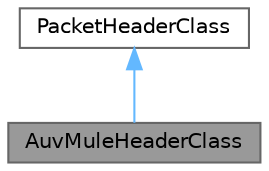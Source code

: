 digraph "AuvMuleHeaderClass"
{
 // LATEX_PDF_SIZE
  bgcolor="transparent";
  edge [fontname=Helvetica,fontsize=10,labelfontname=Helvetica,labelfontsize=10];
  node [fontname=Helvetica,fontsize=10,shape=box,height=0.2,width=0.4];
  Node1 [id="Node000001",label="AuvMuleHeaderClass",height=0.2,width=0.4,color="gray40", fillcolor="grey60", style="filled", fontcolor="black",tooltip="Class that describe the Header of AUV_MULEt."];
  Node2 -> Node1 [id="edge1_Node000001_Node000002",dir="back",color="steelblue1",style="solid",tooltip=" "];
  Node2 [id="Node000002",label="PacketHeaderClass",height=0.2,width=0.4,color="gray40", fillcolor="white", style="filled",tooltip=" "];
}
